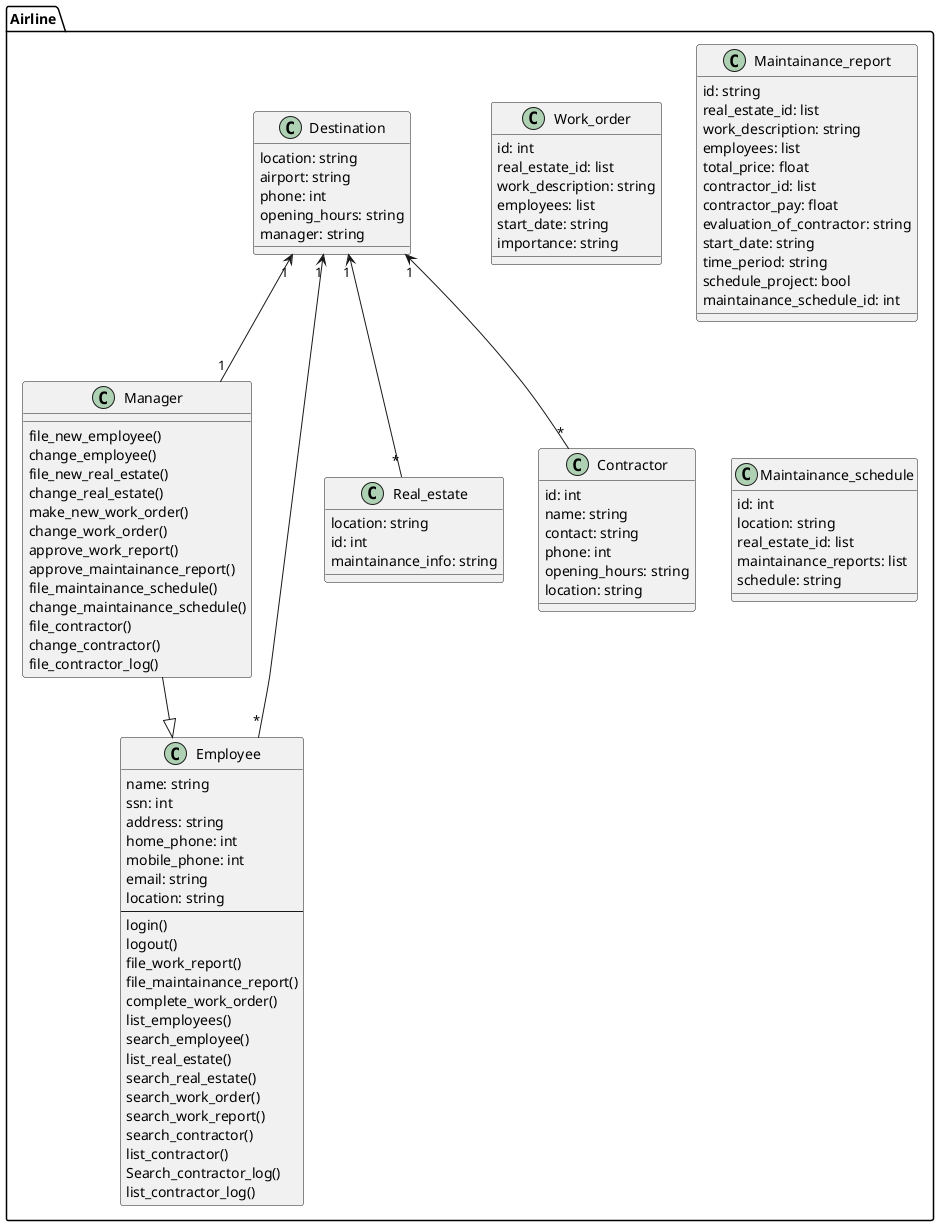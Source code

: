 @startuml airline
package Airline {
    class Manager {
        file_new_employee()
        change_employee()
        file_new_real_estate()
        change_real_estate()
        make_new_work_order()
        change_work_order()
        approve_work_report()
        approve_maintainance_report()
        file_maintainance_schedule()
        change_maintainance_schedule()
        file_contractor()
        change_contractor()
        file_contractor_log()
    }
    class Employee {
        name: string
        ssn: int
        address: string
        home_phone: int
        mobile_phone: int
        email: string
        location: string
        --
        login()
        logout()
        file_work_report()
        file_maintainance_report()
        complete_work_order()
        list_employees()
        search_employee()
        list_real_estate()
        search_real_estate()
        search_work_order()
        search_work_report()
        search_contractor()
        list_contractor()
        Search_contractor_log()
        list_contractor_log()
    }
    class Destination {
        location: string
        airport: string
        phone: int
        opening_hours: string
        manager: string
    }
    class Real_estate {
        location: string
        id: int
        maintainance_info: string
    }
    class Work_order {
        id: int
        real_estate_id: list
        work_description: string
        employees: list
        start_date: string
        importance: string
    }
    class Maintainance_report {
        id: string
        real_estate_id: list
        work_description: string
        employees: list
        total_price: float
        contractor_id: list
        contractor_pay: float
        evaluation_of_contractor: string
        start_date: string
        time_period: string
        schedule_project: bool
        maintainance_schedule_id: int
    }
    class Maintainance_schedule {
        id: int
        location: string
        real_estate_id: list
        maintainance_reports: list
        schedule: string
    }
    class Contractor {
        id: int
        name: string
        contact: string
        phone: int
        opening_hours: string
        location: string
    }
Manager --|> Employee
Destination "1" <-- "*" Real_estate
Destination "1" <-- "1" Manager
Destination "1" <-- "*" Employee
Destination "1" <-- "*" Contractor
}
@enduml